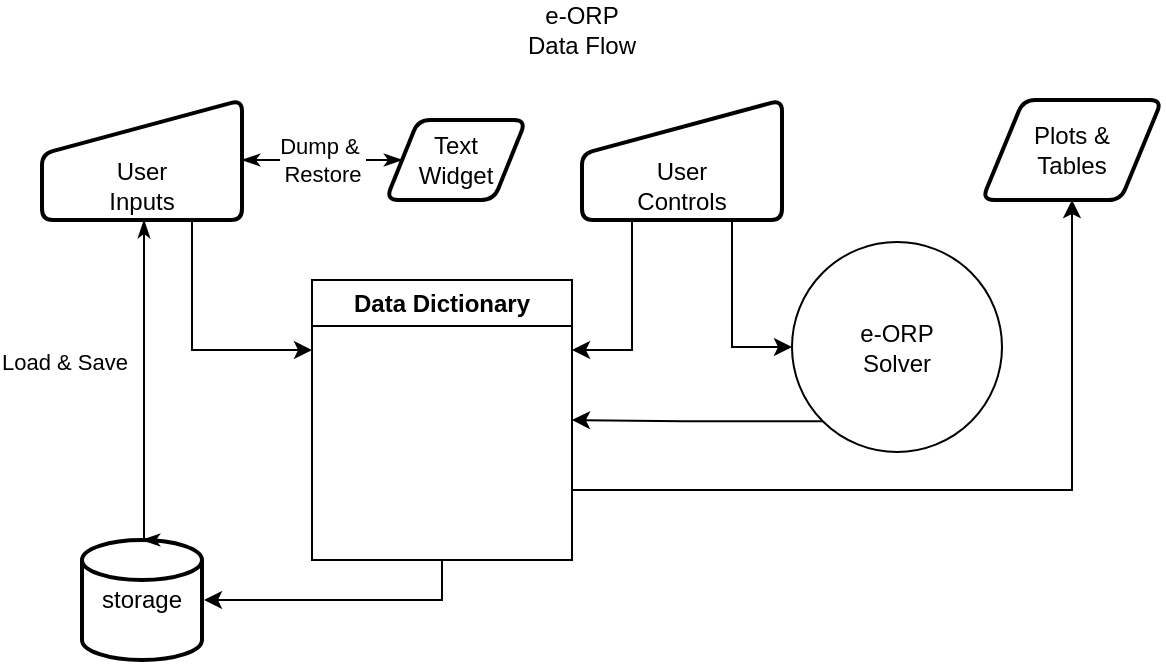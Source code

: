 <mxfile version="28.0.7">
  <diagram id="SXEhtUhzXrhcaqgDGqhV" name="Page-1">
    <mxGraphModel dx="1389" dy="860" grid="1" gridSize="10" guides="1" tooltips="1" connect="1" arrows="1" fold="1" page="1" pageScale="1" pageWidth="850" pageHeight="1100" math="0" shadow="0">
      <root>
        <mxCell id="0" />
        <mxCell id="1" parent="0" />
        <mxCell id="QSkeJZtm45lnXEBfqNVC-25" value="Data Dictionary" style="swimlane;whiteSpace=wrap;html=1;" vertex="1" parent="1">
          <mxGeometry x="290" y="270" width="130" height="140" as="geometry">
            <mxRectangle x="330" y="330" width="120" height="30" as="alternateBounds" />
          </mxGeometry>
        </mxCell>
        <mxCell id="QSkeJZtm45lnXEBfqNVC-30" style="edgeStyle=orthogonalEdgeStyle;rounded=0;orthogonalLoop=1;jettySize=auto;html=1;exitX=0.75;exitY=1;exitDx=0;exitDy=0;entryX=0;entryY=0.25;entryDx=0;entryDy=0;" edge="1" parent="1" source="QSkeJZtm45lnXEBfqNVC-27" target="QSkeJZtm45lnXEBfqNVC-25">
          <mxGeometry relative="1" as="geometry" />
        </mxCell>
        <mxCell id="QSkeJZtm45lnXEBfqNVC-34" value="Dump &amp;amp;&amp;nbsp;&lt;div&gt;Restore&lt;/div&gt;" style="edgeStyle=orthogonalEdgeStyle;rounded=0;orthogonalLoop=1;jettySize=auto;html=1;startArrow=classicThin;startFill=1;endArrow=classicThin;endFill=1;" edge="1" parent="1" source="QSkeJZtm45lnXEBfqNVC-27" target="QSkeJZtm45lnXEBfqNVC-33">
          <mxGeometry relative="1" as="geometry" />
        </mxCell>
        <mxCell id="QSkeJZtm45lnXEBfqNVC-27" value="User&lt;div&gt;Inputs&lt;/div&gt;" style="html=1;strokeWidth=2;shape=manualInput;whiteSpace=wrap;rounded=1;size=27;arcSize=11;verticalAlign=bottom;" vertex="1" parent="1">
          <mxGeometry x="155" y="180" width="100" height="60" as="geometry" />
        </mxCell>
        <mxCell id="QSkeJZtm45lnXEBfqNVC-28" value="storage" style="strokeWidth=2;html=1;shape=mxgraph.flowchart.database;whiteSpace=wrap;" vertex="1" parent="1">
          <mxGeometry x="175" y="400" width="60" height="60" as="geometry" />
        </mxCell>
        <mxCell id="QSkeJZtm45lnXEBfqNVC-29" value="Load &amp;amp; Save" style="edgeStyle=orthogonalEdgeStyle;rounded=0;orthogonalLoop=1;jettySize=auto;html=1;entryX=0.5;entryY=0;entryDx=0;entryDy=0;entryPerimeter=0;startArrow=classicThin;startFill=1;endArrow=classicThin;endFill=1;" edge="1" parent="1" source="QSkeJZtm45lnXEBfqNVC-27" target="QSkeJZtm45lnXEBfqNVC-28">
          <mxGeometry x="-0.125" y="-40" relative="1" as="geometry">
            <Array as="points">
              <mxPoint x="206" y="320" />
              <mxPoint x="206" y="320" />
            </Array>
            <mxPoint as="offset" />
          </mxGeometry>
        </mxCell>
        <mxCell id="QSkeJZtm45lnXEBfqNVC-32" style="edgeStyle=orthogonalEdgeStyle;rounded=0;orthogonalLoop=1;jettySize=auto;html=1;entryX=1;entryY=0.25;entryDx=0;entryDy=0;exitX=0.25;exitY=1;exitDx=0;exitDy=0;" edge="1" parent="1" source="QSkeJZtm45lnXEBfqNVC-31" target="QSkeJZtm45lnXEBfqNVC-25">
          <mxGeometry relative="1" as="geometry" />
        </mxCell>
        <mxCell id="QSkeJZtm45lnXEBfqNVC-31" value="User&lt;div&gt;Controls&lt;/div&gt;" style="html=1;strokeWidth=2;shape=manualInput;whiteSpace=wrap;rounded=1;size=27;arcSize=11;verticalAlign=bottom;" vertex="1" parent="1">
          <mxGeometry x="425" y="180" width="100" height="60" as="geometry" />
        </mxCell>
        <mxCell id="QSkeJZtm45lnXEBfqNVC-33" value="Text&lt;div&gt;Widget&lt;/div&gt;" style="shape=parallelogram;html=1;strokeWidth=2;perimeter=parallelogramPerimeter;whiteSpace=wrap;rounded=1;arcSize=12;size=0.23;" vertex="1" parent="1">
          <mxGeometry x="327" y="190" width="70" height="40" as="geometry" />
        </mxCell>
        <mxCell id="QSkeJZtm45lnXEBfqNVC-36" style="edgeStyle=orthogonalEdgeStyle;rounded=0;orthogonalLoop=1;jettySize=auto;html=1;exitX=0.75;exitY=1;exitDx=0;exitDy=0;entryX=0;entryY=0.5;entryDx=0;entryDy=0;" edge="1" parent="1" source="QSkeJZtm45lnXEBfqNVC-31" target="QSkeJZtm45lnXEBfqNVC-35">
          <mxGeometry relative="1" as="geometry" />
        </mxCell>
        <mxCell id="QSkeJZtm45lnXEBfqNVC-39" style="edgeStyle=orthogonalEdgeStyle;rounded=0;orthogonalLoop=1;jettySize=auto;html=1;exitX=0;exitY=1;exitDx=0;exitDy=0;" edge="1" parent="1" source="QSkeJZtm45lnXEBfqNVC-35">
          <mxGeometry relative="1" as="geometry">
            <mxPoint x="420" y="340" as="targetPoint" />
          </mxGeometry>
        </mxCell>
        <mxCell id="QSkeJZtm45lnXEBfqNVC-35" value="e-ORP&lt;div&gt;Solver&lt;/div&gt;" style="ellipse;whiteSpace=wrap;html=1;aspect=fixed;" vertex="1" parent="1">
          <mxGeometry x="530" y="251" width="105" height="105" as="geometry" />
        </mxCell>
        <mxCell id="QSkeJZtm45lnXEBfqNVC-38" style="edgeStyle=orthogonalEdgeStyle;rounded=0;orthogonalLoop=1;jettySize=auto;html=1;exitX=0.5;exitY=1;exitDx=0;exitDy=0;" edge="1" parent="1" source="QSkeJZtm45lnXEBfqNVC-25">
          <mxGeometry relative="1" as="geometry">
            <mxPoint x="236" y="430" as="targetPoint" />
            <Array as="points">
              <mxPoint x="355" y="430" />
              <mxPoint x="236" y="430" />
            </Array>
          </mxGeometry>
        </mxCell>
        <mxCell id="QSkeJZtm45lnXEBfqNVC-42" style="edgeStyle=orthogonalEdgeStyle;rounded=0;orthogonalLoop=1;jettySize=auto;html=1;exitX=1;exitY=0.75;exitDx=0;exitDy=0;" edge="1" parent="1" source="QSkeJZtm45lnXEBfqNVC-25" target="QSkeJZtm45lnXEBfqNVC-40">
          <mxGeometry relative="1" as="geometry">
            <Array as="points">
              <mxPoint x="670" y="375" />
            </Array>
          </mxGeometry>
        </mxCell>
        <mxCell id="QSkeJZtm45lnXEBfqNVC-40" value="Plots &amp;amp;&lt;div&gt;Tables&lt;/div&gt;" style="shape=parallelogram;html=1;strokeWidth=2;perimeter=parallelogramPerimeter;whiteSpace=wrap;rounded=1;arcSize=12;size=0.23;" vertex="1" parent="1">
          <mxGeometry x="625" y="180" width="90" height="50" as="geometry" />
        </mxCell>
        <mxCell id="QSkeJZtm45lnXEBfqNVC-44" value="e-ORP Data Flow" style="text;html=1;align=center;verticalAlign=middle;whiteSpace=wrap;rounded=0;" vertex="1" parent="1">
          <mxGeometry x="395" y="130" width="60" height="30" as="geometry" />
        </mxCell>
      </root>
    </mxGraphModel>
  </diagram>
</mxfile>
